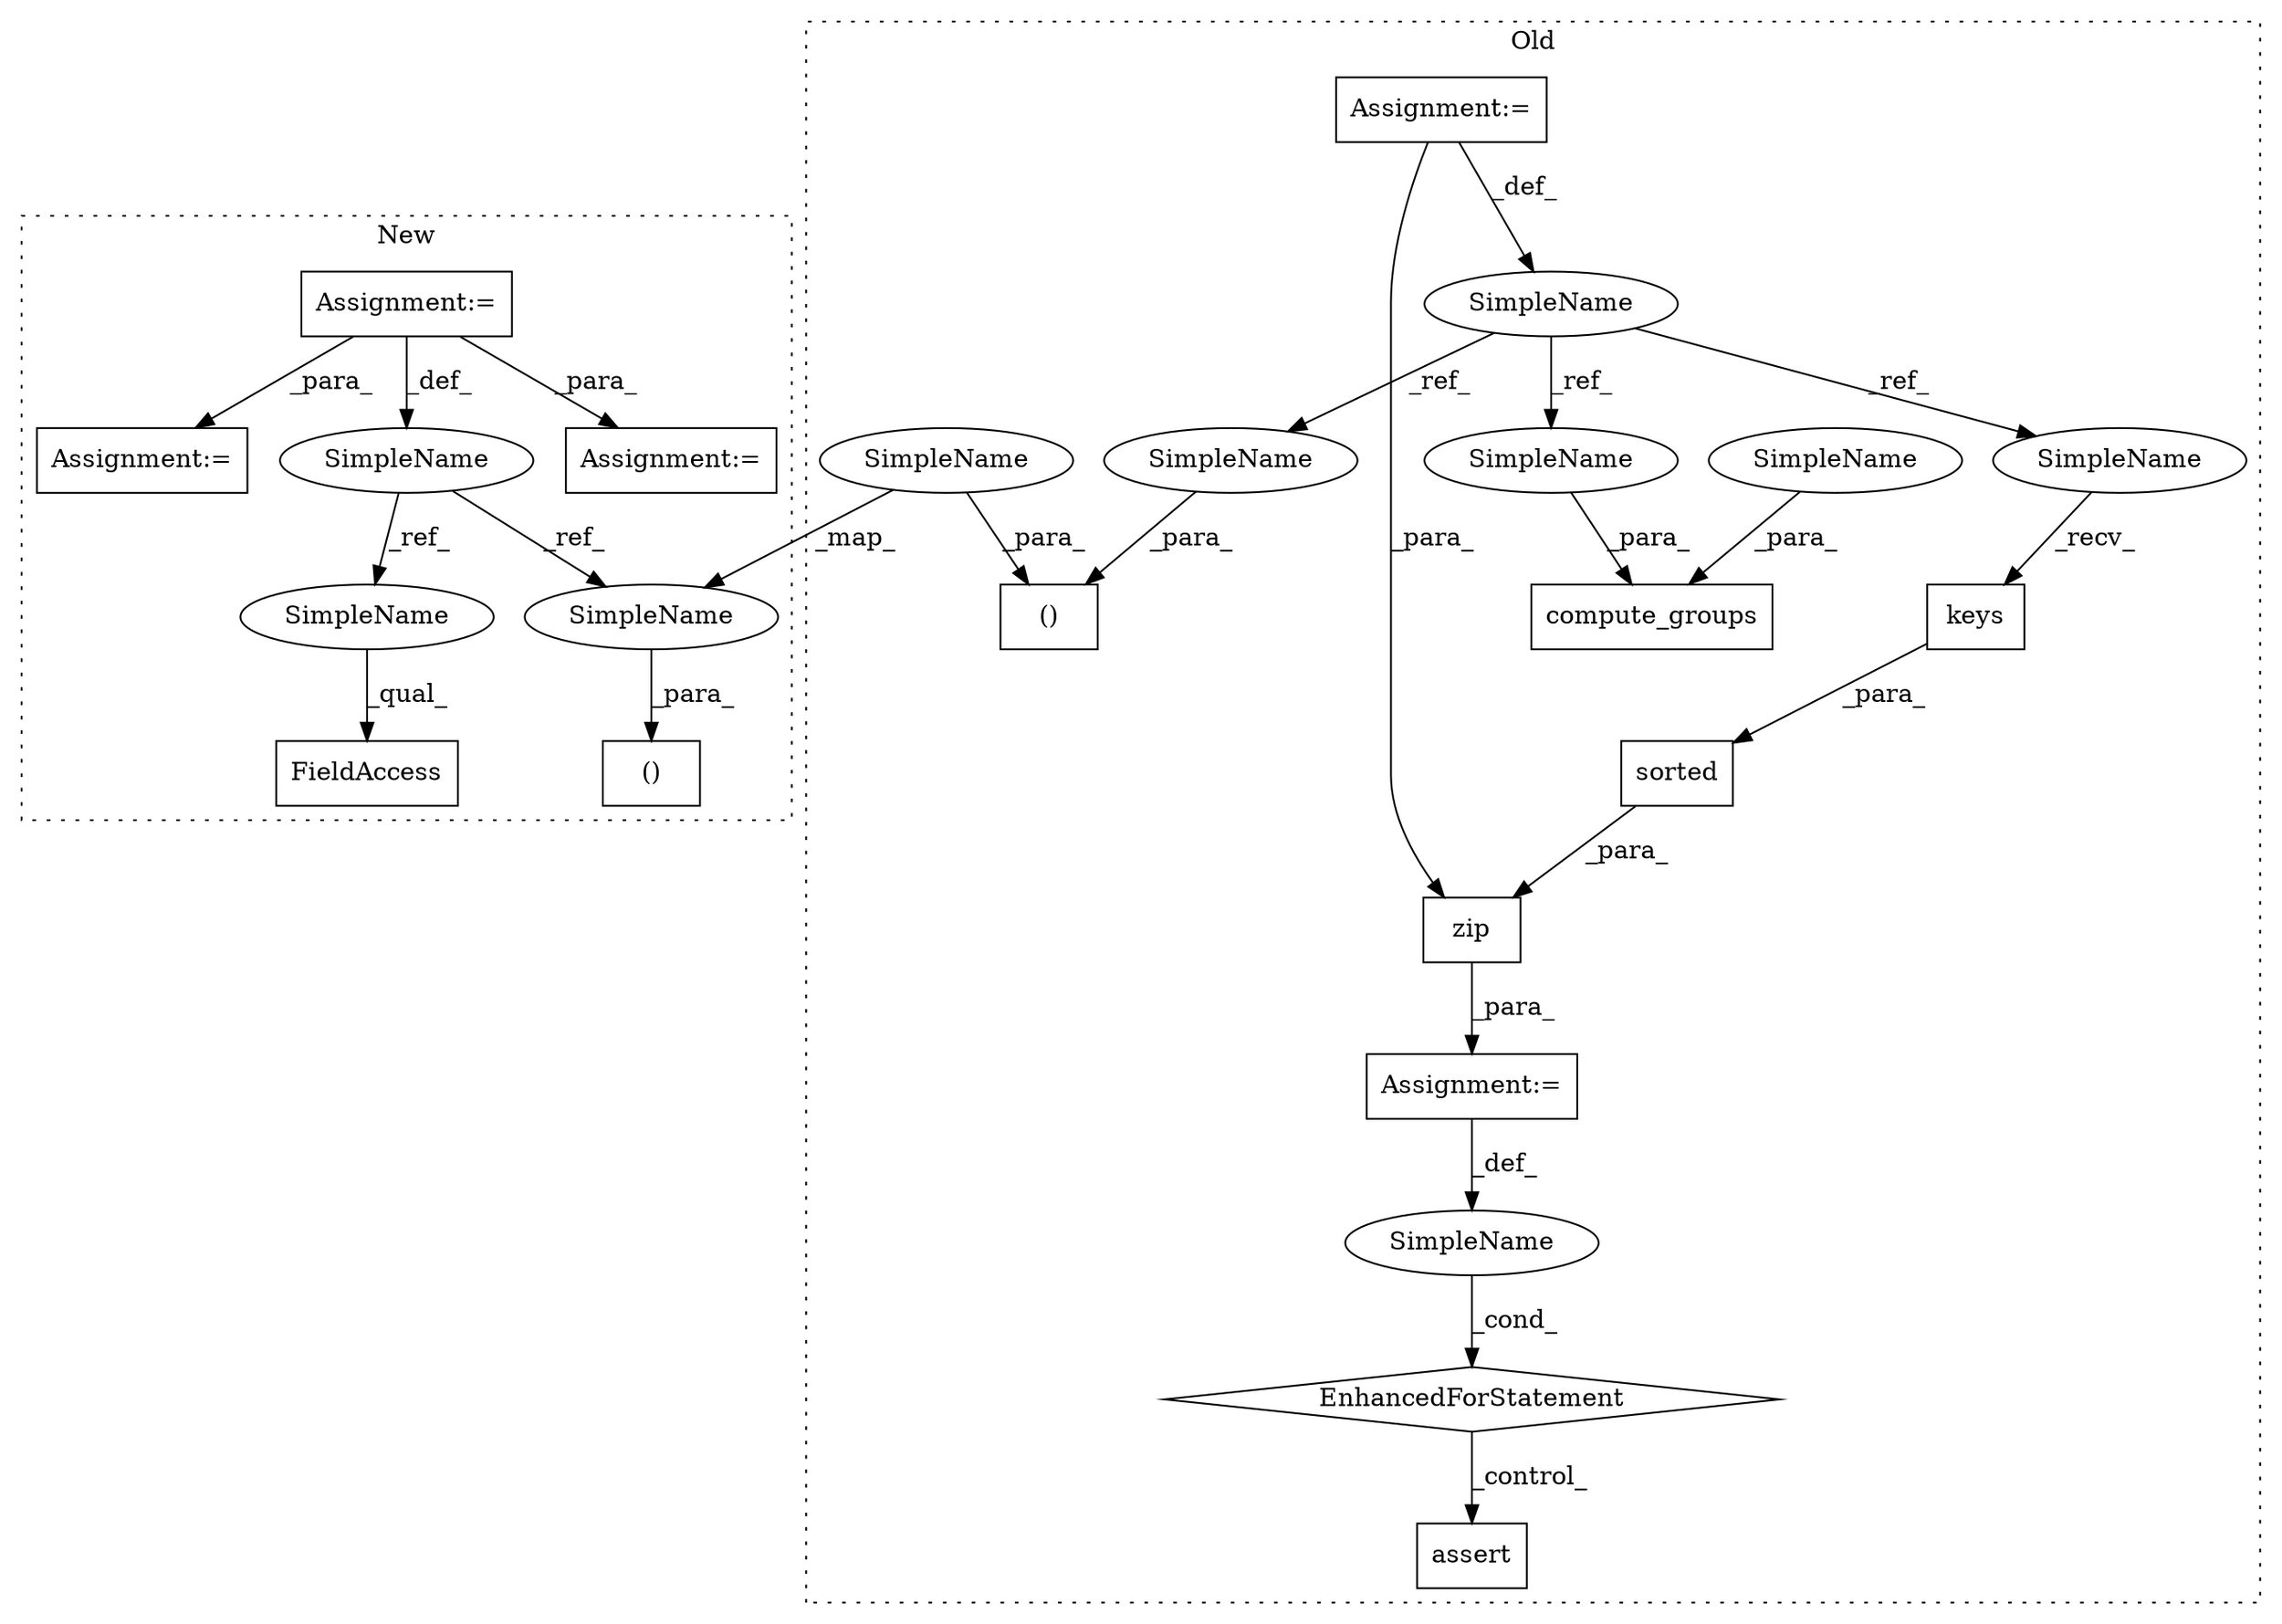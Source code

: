 digraph G {
subgraph cluster0 {
1 [label="sorted" a="32" s="9436,9511" l="7,1" shape="box"];
3 [label="Assignment:=" a="7" s="9522,9697" l="95,2" shape="box"];
4 [label="Assignment:=" a="7" s="7519" l="10" shape="box"];
8 [label="EnhancedForStatement" a="70" s="9522,9697" l="95,2" shape="diamond"];
10 [label="()" a="106" s="8023" l="60" shape="box"];
11 [label="compute_groups" a="32" s="8694,8745" l="15,1" shape="box"];
12 [label="keys" a="32" s="9504" l="6" shape="box"];
13 [label="assert" a="32" s="9716,9764" l="12,1" shape="box"];
14 [label="zip" a="32" s="9654,9696" l="4,1" shape="box"];
16 [label="SimpleName" a="42" s="7519" l="10" shape="ellipse"];
17 [label="SimpleName" a="42" s="9629" l="22" shape="ellipse"];
20 [label="SimpleName" a="42" s="8023" l="5" shape="ellipse"];
21 [label="SimpleName" a="42" s="8709" l="5" shape="ellipse"];
22 [label="SimpleName" a="42" s="9493" l="10" shape="ellipse"];
23 [label="SimpleName" a="42" s="8073" l="10" shape="ellipse"];
24 [label="SimpleName" a="42" s="8735" l="10" shape="ellipse"];
label = "Old";
style="dotted";
}
subgraph cluster1 {
2 [label="()" a="106" s="12200" l="28" shape="box"];
5 [label="Assignment:=" a="7" s="11944" l="9" shape="box"];
6 [label="Assignment:=" a="7" s="14262" l="1" shape="box"];
7 [label="Assignment:=" a="7" s="13152" l="1" shape="box"];
9 [label="FieldAccess" a="22" s="13046" l="22" shape="box"];
15 [label="SimpleName" a="42" s="11944" l="9" shape="ellipse"];
18 [label="SimpleName" a="42" s="13046" l="9" shape="ellipse"];
19 [label="SimpleName" a="42" s="12219" l="9" shape="ellipse"];
label = "New";
style="dotted";
}
1 -> 14 [label="_para_"];
3 -> 17 [label="_def_"];
4 -> 14 [label="_para_"];
4 -> 16 [label="_def_"];
5 -> 6 [label="_para_"];
5 -> 15 [label="_def_"];
5 -> 7 [label="_para_"];
8 -> 13 [label="_control_"];
12 -> 1 [label="_para_"];
14 -> 3 [label="_para_"];
15 -> 18 [label="_ref_"];
15 -> 19 [label="_ref_"];
16 -> 22 [label="_ref_"];
16 -> 23 [label="_ref_"];
16 -> 24 [label="_ref_"];
17 -> 8 [label="_cond_"];
18 -> 9 [label="_qual_"];
19 -> 2 [label="_para_"];
20 -> 10 [label="_para_"];
20 -> 19 [label="_map_"];
21 -> 11 [label="_para_"];
22 -> 12 [label="_recv_"];
23 -> 10 [label="_para_"];
24 -> 11 [label="_para_"];
}